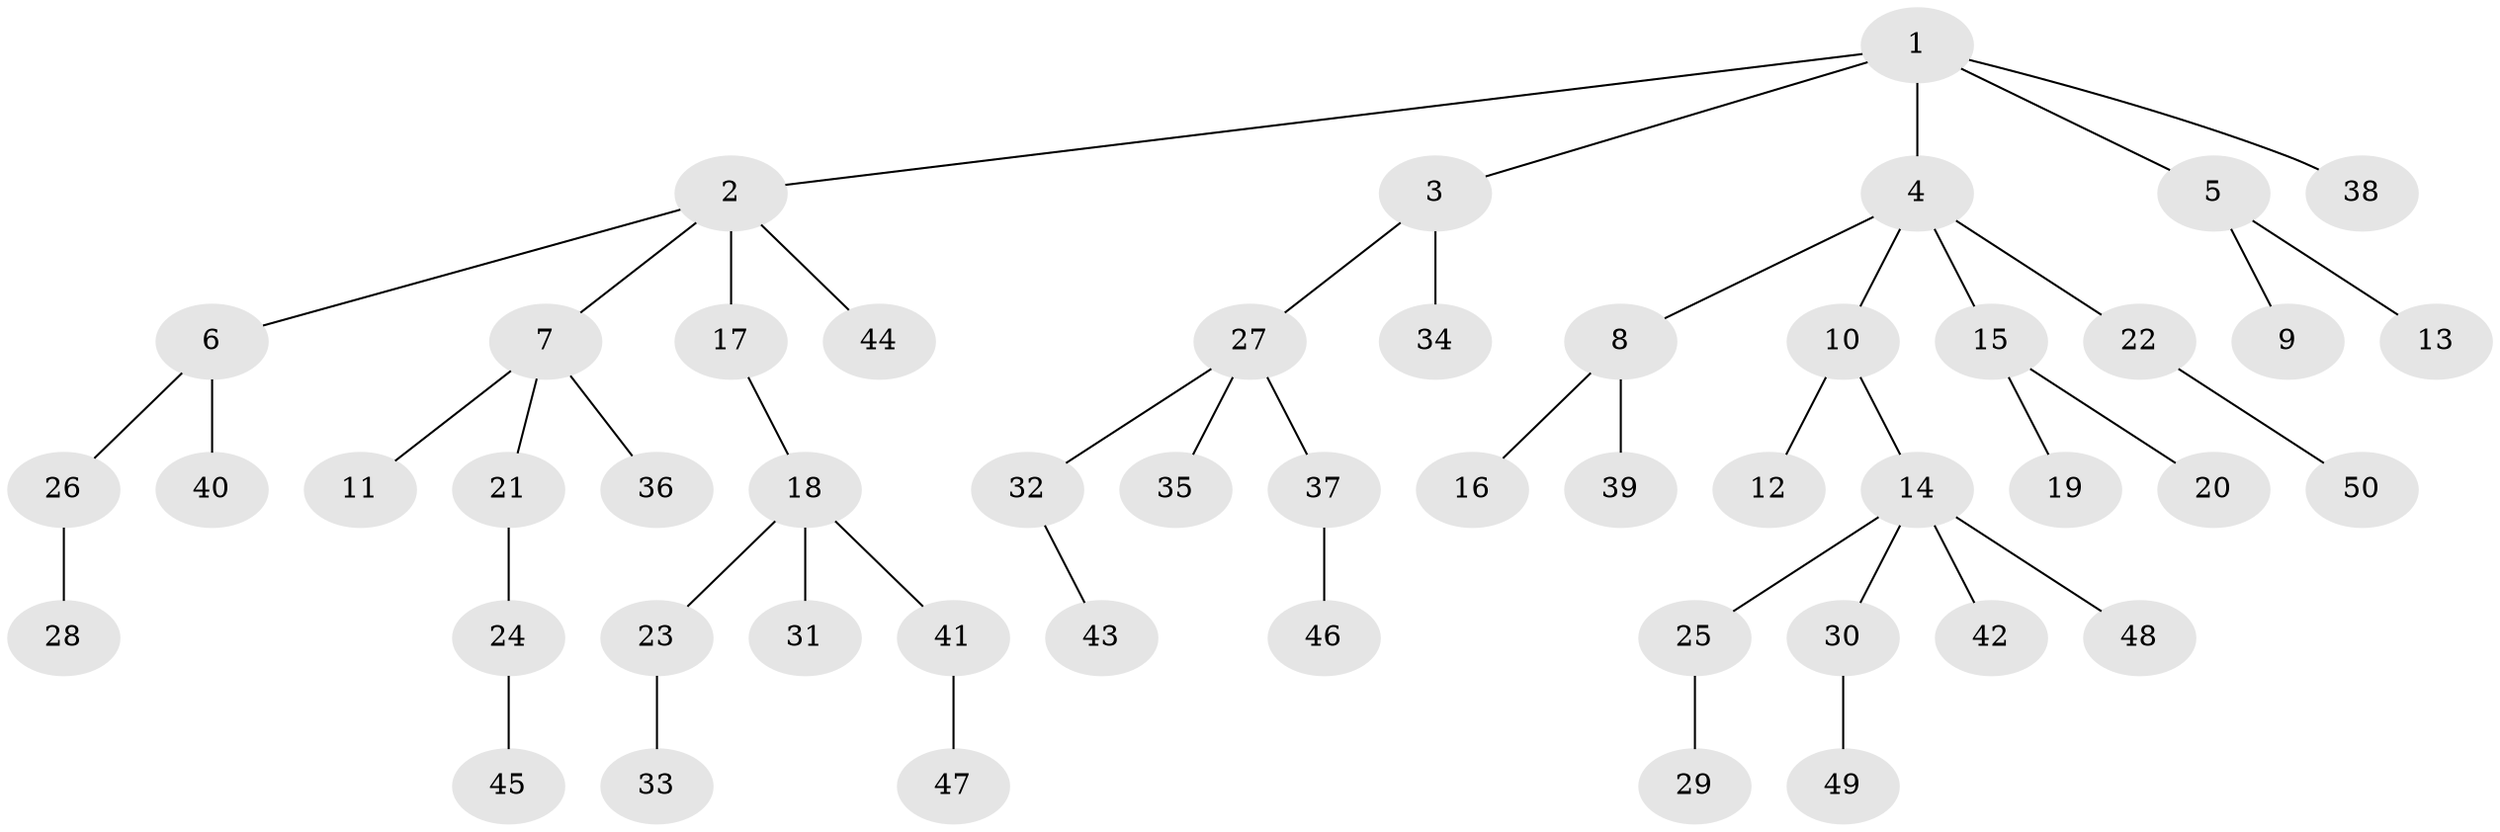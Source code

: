 // Generated by graph-tools (version 1.1) at 2025/11/02/27/25 16:11:25]
// undirected, 50 vertices, 49 edges
graph export_dot {
graph [start="1"]
  node [color=gray90,style=filled];
  1;
  2;
  3;
  4;
  5;
  6;
  7;
  8;
  9;
  10;
  11;
  12;
  13;
  14;
  15;
  16;
  17;
  18;
  19;
  20;
  21;
  22;
  23;
  24;
  25;
  26;
  27;
  28;
  29;
  30;
  31;
  32;
  33;
  34;
  35;
  36;
  37;
  38;
  39;
  40;
  41;
  42;
  43;
  44;
  45;
  46;
  47;
  48;
  49;
  50;
  1 -- 2;
  1 -- 3;
  1 -- 4;
  1 -- 5;
  1 -- 38;
  2 -- 6;
  2 -- 7;
  2 -- 17;
  2 -- 44;
  3 -- 27;
  3 -- 34;
  4 -- 8;
  4 -- 10;
  4 -- 15;
  4 -- 22;
  5 -- 9;
  5 -- 13;
  6 -- 26;
  6 -- 40;
  7 -- 11;
  7 -- 21;
  7 -- 36;
  8 -- 16;
  8 -- 39;
  10 -- 12;
  10 -- 14;
  14 -- 25;
  14 -- 30;
  14 -- 42;
  14 -- 48;
  15 -- 19;
  15 -- 20;
  17 -- 18;
  18 -- 23;
  18 -- 31;
  18 -- 41;
  21 -- 24;
  22 -- 50;
  23 -- 33;
  24 -- 45;
  25 -- 29;
  26 -- 28;
  27 -- 32;
  27 -- 35;
  27 -- 37;
  30 -- 49;
  32 -- 43;
  37 -- 46;
  41 -- 47;
}
